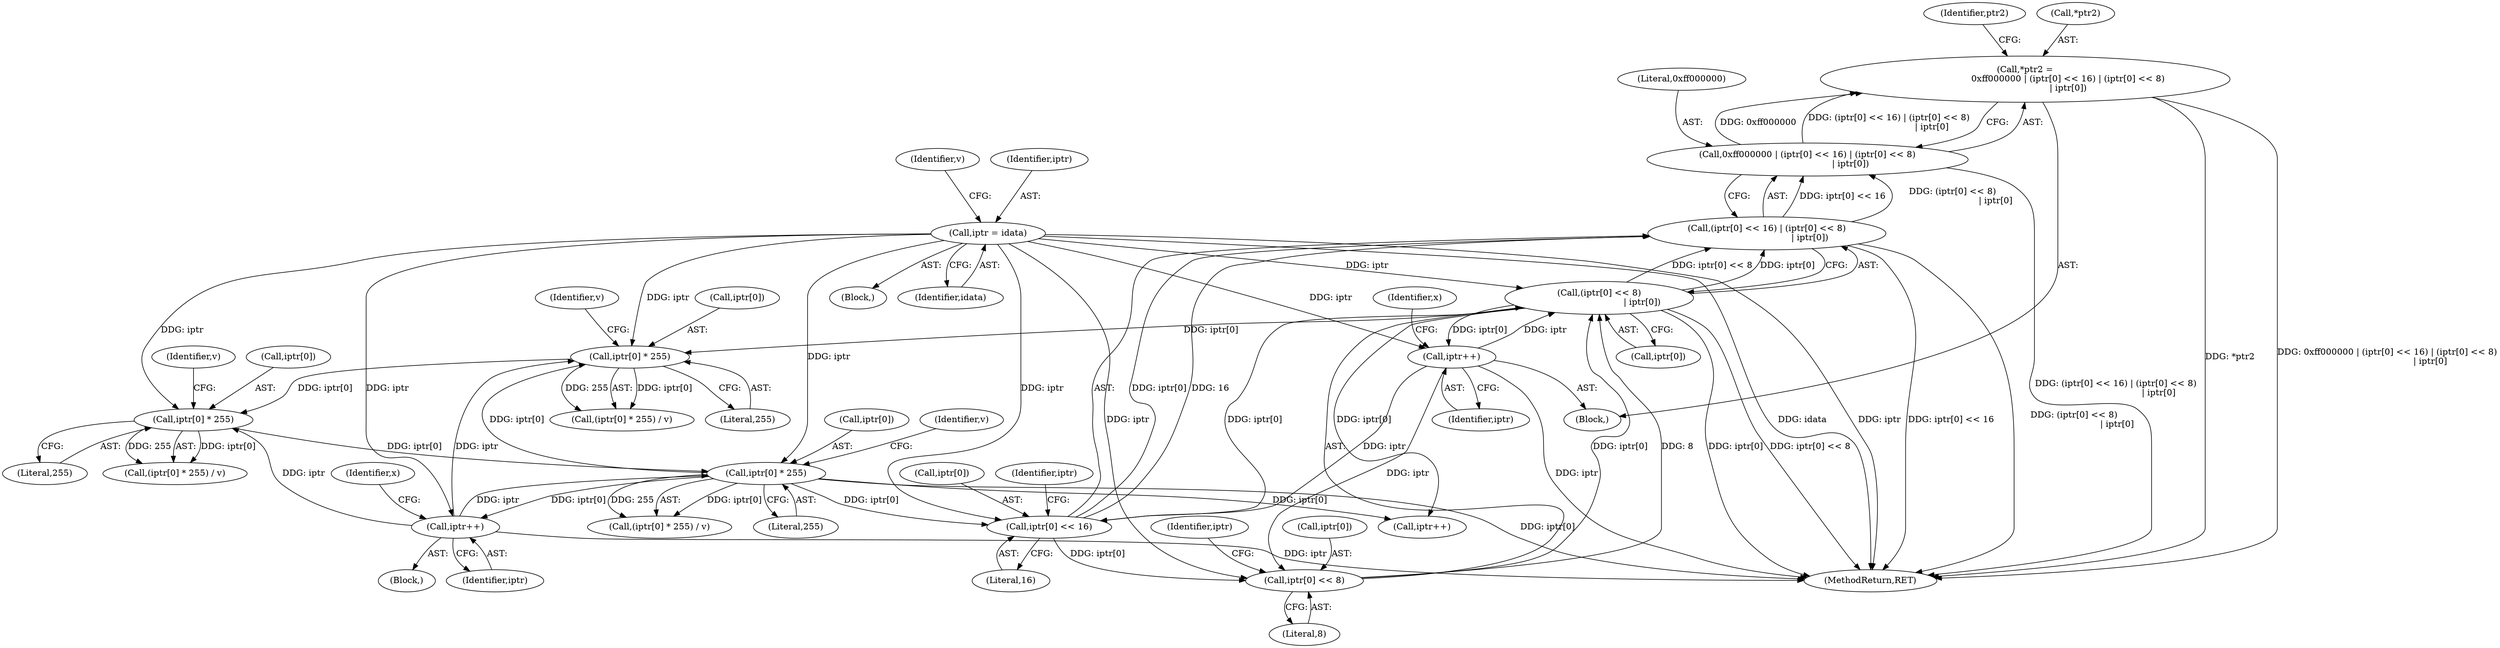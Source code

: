 digraph "0_enlightment_c21beaf1780cf3ca291735ae7d58a3dde63277a2@pointer" {
"1000692" [label="(Call,*ptr2 =\n                               0xff000000 | (iptr[0] << 16) | (iptr[0] << 8)\n                               | iptr[0])"];
"1000695" [label="(Call,0xff000000 | (iptr[0] << 16) | (iptr[0] << 8)\n                               | iptr[0])"];
"1000697" [label="(Call,(iptr[0] << 16) | (iptr[0] << 8)\n                               | iptr[0])"];
"1000698" [label="(Call,iptr[0] << 16)"];
"1000703" [label="(Call,(iptr[0] << 8)\n                               | iptr[0])"];
"1000704" [label="(Call,iptr[0] << 8)"];
"1000714" [label="(Call,iptr++)"];
"1000674" [label="(Call,iptr = idata)"];
"1000754" [label="(Call,iptr[0] * 255)"];
"1000746" [label="(Call,iptr[0] * 255)"];
"1000762" [label="(Call,iptr++)"];
"1000736" [label="(Call,iptr[0] * 255)"];
"1000674" [label="(Call,iptr = idata)"];
"1000755" [label="(Call,iptr[0])"];
"1000679" [label="(Identifier,v)"];
"1000726" [label="(Identifier,x)"];
"1000754" [label="(Call,iptr[0] * 255)"];
"1000710" [label="(Identifier,iptr)"];
"1000709" [label="(Call,iptr[0])"];
"1000698" [label="(Call,iptr[0] << 16)"];
"1000714" [label="(Call,iptr++)"];
"1000692" [label="(Call,*ptr2 =\n                               0xff000000 | (iptr[0] << 16) | (iptr[0] << 8)\n                               | iptr[0])"];
"1000665" [label="(Call,iptr++)"];
"1000696" [label="(Literal,0xff000000)"];
"1000705" [label="(Call,iptr[0])"];
"1000706" [label="(Identifier,iptr)"];
"1000753" [label="(Call,(iptr[0] * 255) / v)"];
"1000759" [label="(Identifier,v)"];
"1000747" [label="(Call,iptr[0])"];
"1000735" [label="(Call,(iptr[0] * 255) / v)"];
"1000703" [label="(Call,(iptr[0] << 8)\n                               | iptr[0])"];
"1000758" [label="(Literal,255)"];
"1001750" [label="(MethodReturn,RET)"];
"1000737" [label="(Call,iptr[0])"];
"1000699" [label="(Call,iptr[0])"];
"1000715" [label="(Identifier,iptr)"];
"1000690" [label="(Identifier,x)"];
"1000704" [label="(Call,iptr[0] << 8)"];
"1000574" [label="(Block,)"];
"1000762" [label="(Call,iptr++)"];
"1000763" [label="(Identifier,iptr)"];
"1000713" [label="(Identifier,ptr2)"];
"1000736" [label="(Call,iptr[0] * 255)"];
"1000697" [label="(Call,(iptr[0] << 16) | (iptr[0] << 8)\n                               | iptr[0])"];
"1000675" [label="(Identifier,iptr)"];
"1000750" [label="(Literal,255)"];
"1000741" [label="(Identifier,v)"];
"1000676" [label="(Identifier,idata)"];
"1000746" [label="(Call,iptr[0] * 255)"];
"1000691" [label="(Block,)"];
"1000740" [label="(Literal,255)"];
"1000708" [label="(Literal,8)"];
"1000702" [label="(Literal,16)"];
"1000745" [label="(Call,(iptr[0] * 255) / v)"];
"1000727" [label="(Block,)"];
"1000751" [label="(Identifier,v)"];
"1000693" [label="(Call,*ptr2)"];
"1000695" [label="(Call,0xff000000 | (iptr[0] << 16) | (iptr[0] << 8)\n                               | iptr[0])"];
"1000692" -> "1000691"  [label="AST: "];
"1000692" -> "1000695"  [label="CFG: "];
"1000693" -> "1000692"  [label="AST: "];
"1000695" -> "1000692"  [label="AST: "];
"1000713" -> "1000692"  [label="CFG: "];
"1000692" -> "1001750"  [label="DDG: *ptr2"];
"1000692" -> "1001750"  [label="DDG: 0xff000000 | (iptr[0] << 16) | (iptr[0] << 8)\n                               | iptr[0]"];
"1000695" -> "1000692"  [label="DDG: 0xff000000"];
"1000695" -> "1000692"  [label="DDG: (iptr[0] << 16) | (iptr[0] << 8)\n                               | iptr[0]"];
"1000695" -> "1000697"  [label="CFG: "];
"1000696" -> "1000695"  [label="AST: "];
"1000697" -> "1000695"  [label="AST: "];
"1000695" -> "1001750"  [label="DDG: (iptr[0] << 16) | (iptr[0] << 8)\n                               | iptr[0]"];
"1000697" -> "1000695"  [label="DDG: iptr[0] << 16"];
"1000697" -> "1000695"  [label="DDG: (iptr[0] << 8)\n                               | iptr[0]"];
"1000697" -> "1000703"  [label="CFG: "];
"1000698" -> "1000697"  [label="AST: "];
"1000703" -> "1000697"  [label="AST: "];
"1000697" -> "1001750"  [label="DDG: (iptr[0] << 8)\n                               | iptr[0]"];
"1000697" -> "1001750"  [label="DDG: iptr[0] << 16"];
"1000698" -> "1000697"  [label="DDG: iptr[0]"];
"1000698" -> "1000697"  [label="DDG: 16"];
"1000703" -> "1000697"  [label="DDG: iptr[0] << 8"];
"1000703" -> "1000697"  [label="DDG: iptr[0]"];
"1000698" -> "1000702"  [label="CFG: "];
"1000699" -> "1000698"  [label="AST: "];
"1000702" -> "1000698"  [label="AST: "];
"1000706" -> "1000698"  [label="CFG: "];
"1000703" -> "1000698"  [label="DDG: iptr[0]"];
"1000714" -> "1000698"  [label="DDG: iptr"];
"1000754" -> "1000698"  [label="DDG: iptr[0]"];
"1000674" -> "1000698"  [label="DDG: iptr"];
"1000698" -> "1000704"  [label="DDG: iptr[0]"];
"1000703" -> "1000709"  [label="CFG: "];
"1000704" -> "1000703"  [label="AST: "];
"1000709" -> "1000703"  [label="AST: "];
"1000703" -> "1001750"  [label="DDG: iptr[0]"];
"1000703" -> "1001750"  [label="DDG: iptr[0] << 8"];
"1000703" -> "1000665"  [label="DDG: iptr[0]"];
"1000704" -> "1000703"  [label="DDG: iptr[0]"];
"1000704" -> "1000703"  [label="DDG: 8"];
"1000714" -> "1000703"  [label="DDG: iptr"];
"1000674" -> "1000703"  [label="DDG: iptr"];
"1000703" -> "1000714"  [label="DDG: iptr[0]"];
"1000703" -> "1000736"  [label="DDG: iptr[0]"];
"1000704" -> "1000708"  [label="CFG: "];
"1000705" -> "1000704"  [label="AST: "];
"1000708" -> "1000704"  [label="AST: "];
"1000710" -> "1000704"  [label="CFG: "];
"1000714" -> "1000704"  [label="DDG: iptr"];
"1000674" -> "1000704"  [label="DDG: iptr"];
"1000714" -> "1000691"  [label="AST: "];
"1000714" -> "1000715"  [label="CFG: "];
"1000715" -> "1000714"  [label="AST: "];
"1000690" -> "1000714"  [label="CFG: "];
"1000714" -> "1001750"  [label="DDG: iptr"];
"1000674" -> "1000714"  [label="DDG: iptr"];
"1000674" -> "1000574"  [label="AST: "];
"1000674" -> "1000676"  [label="CFG: "];
"1000675" -> "1000674"  [label="AST: "];
"1000676" -> "1000674"  [label="AST: "];
"1000679" -> "1000674"  [label="CFG: "];
"1000674" -> "1001750"  [label="DDG: idata"];
"1000674" -> "1001750"  [label="DDG: iptr"];
"1000674" -> "1000736"  [label="DDG: iptr"];
"1000674" -> "1000746"  [label="DDG: iptr"];
"1000674" -> "1000754"  [label="DDG: iptr"];
"1000674" -> "1000762"  [label="DDG: iptr"];
"1000754" -> "1000753"  [label="AST: "];
"1000754" -> "1000758"  [label="CFG: "];
"1000755" -> "1000754"  [label="AST: "];
"1000758" -> "1000754"  [label="AST: "];
"1000759" -> "1000754"  [label="CFG: "];
"1000754" -> "1001750"  [label="DDG: iptr[0]"];
"1000754" -> "1000665"  [label="DDG: iptr[0]"];
"1000754" -> "1000736"  [label="DDG: iptr[0]"];
"1000754" -> "1000753"  [label="DDG: iptr[0]"];
"1000754" -> "1000753"  [label="DDG: 255"];
"1000746" -> "1000754"  [label="DDG: iptr[0]"];
"1000762" -> "1000754"  [label="DDG: iptr"];
"1000754" -> "1000762"  [label="DDG: iptr[0]"];
"1000746" -> "1000745"  [label="AST: "];
"1000746" -> "1000750"  [label="CFG: "];
"1000747" -> "1000746"  [label="AST: "];
"1000750" -> "1000746"  [label="AST: "];
"1000751" -> "1000746"  [label="CFG: "];
"1000746" -> "1000745"  [label="DDG: iptr[0]"];
"1000746" -> "1000745"  [label="DDG: 255"];
"1000762" -> "1000746"  [label="DDG: iptr"];
"1000736" -> "1000746"  [label="DDG: iptr[0]"];
"1000762" -> "1000727"  [label="AST: "];
"1000762" -> "1000763"  [label="CFG: "];
"1000763" -> "1000762"  [label="AST: "];
"1000726" -> "1000762"  [label="CFG: "];
"1000762" -> "1001750"  [label="DDG: iptr"];
"1000762" -> "1000736"  [label="DDG: iptr"];
"1000736" -> "1000735"  [label="AST: "];
"1000736" -> "1000740"  [label="CFG: "];
"1000737" -> "1000736"  [label="AST: "];
"1000740" -> "1000736"  [label="AST: "];
"1000741" -> "1000736"  [label="CFG: "];
"1000736" -> "1000735"  [label="DDG: iptr[0]"];
"1000736" -> "1000735"  [label="DDG: 255"];
}
